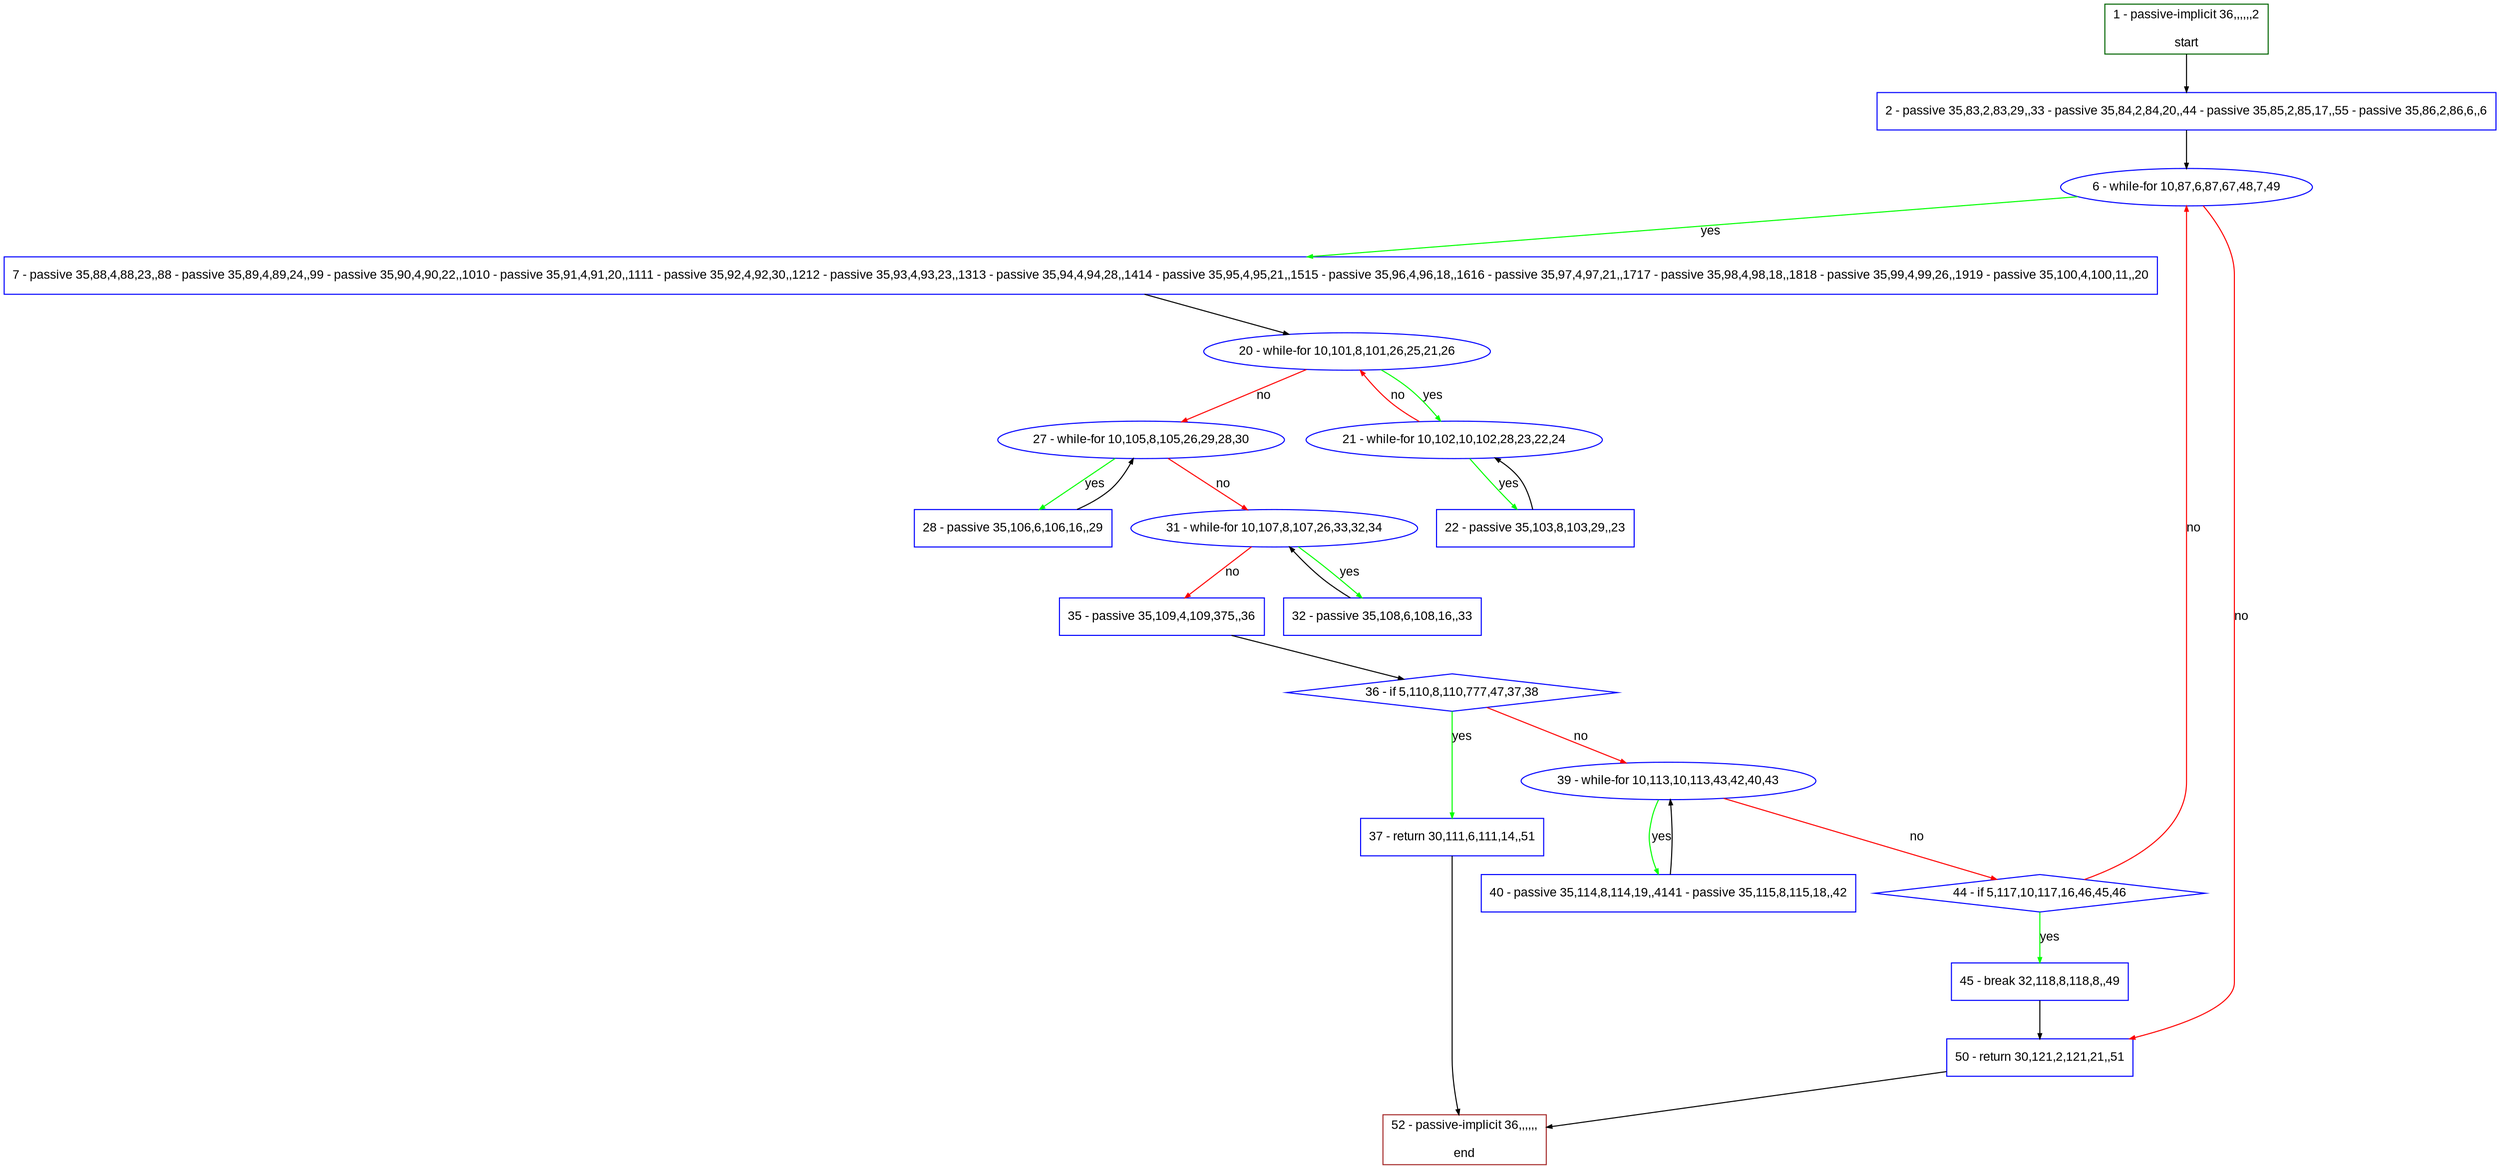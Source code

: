 digraph "" {
  graph [pack="true", label="", fontsize="12", packmode="clust", fontname="Arial", fillcolor="#FFFFCC", bgcolor="white", style="rounded,filled", compound="true"];
  node [node_initialized="no", label="", color="grey", fontsize="12", fillcolor="white", fontname="Arial", style="filled", shape="rectangle", compound="true", fixedsize="false"];
  edge [fontcolor="black", arrowhead="normal", arrowtail="none", arrowsize="0.5", ltail="", label="", color="black", fontsize="12", lhead="", fontname="Arial", dir="forward", compound="true"];
  __N1 [label="2 - passive 35,83,2,83,29,,33 - passive 35,84,2,84,20,,44 - passive 35,85,2,85,17,,55 - passive 35,86,2,86,6,,6", color="#0000ff", fillcolor="#ffffff", style="filled", shape="box"];
  __N2 [label="1 - passive-implicit 36,,,,,,2\n\nstart", color="#006400", fillcolor="#ffffff", style="filled", shape="box"];
  __N3 [label="6 - while-for 10,87,6,87,67,48,7,49", color="#0000ff", fillcolor="#ffffff", style="filled", shape="oval"];
  __N4 [label="7 - passive 35,88,4,88,23,,88 - passive 35,89,4,89,24,,99 - passive 35,90,4,90,22,,1010 - passive 35,91,4,91,20,,1111 - passive 35,92,4,92,30,,1212 - passive 35,93,4,93,23,,1313 - passive 35,94,4,94,28,,1414 - passive 35,95,4,95,21,,1515 - passive 35,96,4,96,18,,1616 - passive 35,97,4,97,21,,1717 - passive 35,98,4,98,18,,1818 - passive 35,99,4,99,26,,1919 - passive 35,100,4,100,11,,20", color="#0000ff", fillcolor="#ffffff", style="filled", shape="box"];
  __N5 [label="50 - return 30,121,2,121,21,,51", color="#0000ff", fillcolor="#ffffff", style="filled", shape="box"];
  __N6 [label="20 - while-for 10,101,8,101,26,25,21,26", color="#0000ff", fillcolor="#ffffff", style="filled", shape="oval"];
  __N7 [label="21 - while-for 10,102,10,102,28,23,22,24", color="#0000ff", fillcolor="#ffffff", style="filled", shape="oval"];
  __N8 [label="27 - while-for 10,105,8,105,26,29,28,30", color="#0000ff", fillcolor="#ffffff", style="filled", shape="oval"];
  __N9 [label="22 - passive 35,103,8,103,29,,23", color="#0000ff", fillcolor="#ffffff", style="filled", shape="box"];
  __N10 [label="28 - passive 35,106,6,106,16,,29", color="#0000ff", fillcolor="#ffffff", style="filled", shape="box"];
  __N11 [label="31 - while-for 10,107,8,107,26,33,32,34", color="#0000ff", fillcolor="#ffffff", style="filled", shape="oval"];
  __N12 [label="32 - passive 35,108,6,108,16,,33", color="#0000ff", fillcolor="#ffffff", style="filled", shape="box"];
  __N13 [label="35 - passive 35,109,4,109,375,,36", color="#0000ff", fillcolor="#ffffff", style="filled", shape="box"];
  __N14 [label="36 - if 5,110,8,110,777,47,37,38", color="#0000ff", fillcolor="#ffffff", style="filled", shape="diamond"];
  __N15 [label="37 - return 30,111,6,111,14,,51", color="#0000ff", fillcolor="#ffffff", style="filled", shape="box"];
  __N16 [label="39 - while-for 10,113,10,113,43,42,40,43", color="#0000ff", fillcolor="#ffffff", style="filled", shape="oval"];
  __N17 [label="52 - passive-implicit 36,,,,,,\n\nend", color="#a52a2a", fillcolor="#ffffff", style="filled", shape="box"];
  __N18 [label="40 - passive 35,114,8,114,19,,4141 - passive 35,115,8,115,18,,42", color="#0000ff", fillcolor="#ffffff", style="filled", shape="box"];
  __N19 [label="44 - if 5,117,10,117,16,46,45,46", color="#0000ff", fillcolor="#ffffff", style="filled", shape="diamond"];
  __N20 [label="45 - break 32,118,8,118,8,,49", color="#0000ff", fillcolor="#ffffff", style="filled", shape="box"];
  __N2 -> __N1 [arrowhead="normal", arrowtail="none", color="#000000", label="", dir="forward"];
  __N1 -> __N3 [arrowhead="normal", arrowtail="none", color="#000000", label="", dir="forward"];
  __N3 -> __N4 [arrowhead="normal", arrowtail="none", color="#00ff00", label="yes", dir="forward"];
  __N3 -> __N5 [arrowhead="normal", arrowtail="none", color="#ff0000", label="no", dir="forward"];
  __N4 -> __N6 [arrowhead="normal", arrowtail="none", color="#000000", label="", dir="forward"];
  __N6 -> __N7 [arrowhead="normal", arrowtail="none", color="#00ff00", label="yes", dir="forward"];
  __N7 -> __N6 [arrowhead="normal", arrowtail="none", color="#ff0000", label="no", dir="forward"];
  __N6 -> __N8 [arrowhead="normal", arrowtail="none", color="#ff0000", label="no", dir="forward"];
  __N7 -> __N9 [arrowhead="normal", arrowtail="none", color="#00ff00", label="yes", dir="forward"];
  __N9 -> __N7 [arrowhead="normal", arrowtail="none", color="#000000", label="", dir="forward"];
  __N8 -> __N10 [arrowhead="normal", arrowtail="none", color="#00ff00", label="yes", dir="forward"];
  __N10 -> __N8 [arrowhead="normal", arrowtail="none", color="#000000", label="", dir="forward"];
  __N8 -> __N11 [arrowhead="normal", arrowtail="none", color="#ff0000", label="no", dir="forward"];
  __N11 -> __N12 [arrowhead="normal", arrowtail="none", color="#00ff00", label="yes", dir="forward"];
  __N12 -> __N11 [arrowhead="normal", arrowtail="none", color="#000000", label="", dir="forward"];
  __N11 -> __N13 [arrowhead="normal", arrowtail="none", color="#ff0000", label="no", dir="forward"];
  __N13 -> __N14 [arrowhead="normal", arrowtail="none", color="#000000", label="", dir="forward"];
  __N14 -> __N15 [arrowhead="normal", arrowtail="none", color="#00ff00", label="yes", dir="forward"];
  __N14 -> __N16 [arrowhead="normal", arrowtail="none", color="#ff0000", label="no", dir="forward"];
  __N15 -> __N17 [arrowhead="normal", arrowtail="none", color="#000000", label="", dir="forward"];
  __N16 -> __N18 [arrowhead="normal", arrowtail="none", color="#00ff00", label="yes", dir="forward"];
  __N18 -> __N16 [arrowhead="normal", arrowtail="none", color="#000000", label="", dir="forward"];
  __N16 -> __N19 [arrowhead="normal", arrowtail="none", color="#ff0000", label="no", dir="forward"];
  __N19 -> __N3 [arrowhead="normal", arrowtail="none", color="#ff0000", label="no", dir="forward"];
  __N19 -> __N20 [arrowhead="normal", arrowtail="none", color="#00ff00", label="yes", dir="forward"];
  __N20 -> __N5 [arrowhead="normal", arrowtail="none", color="#000000", label="", dir="forward"];
  __N5 -> __N17 [arrowhead="normal", arrowtail="none", color="#000000", label="", dir="forward"];
}

